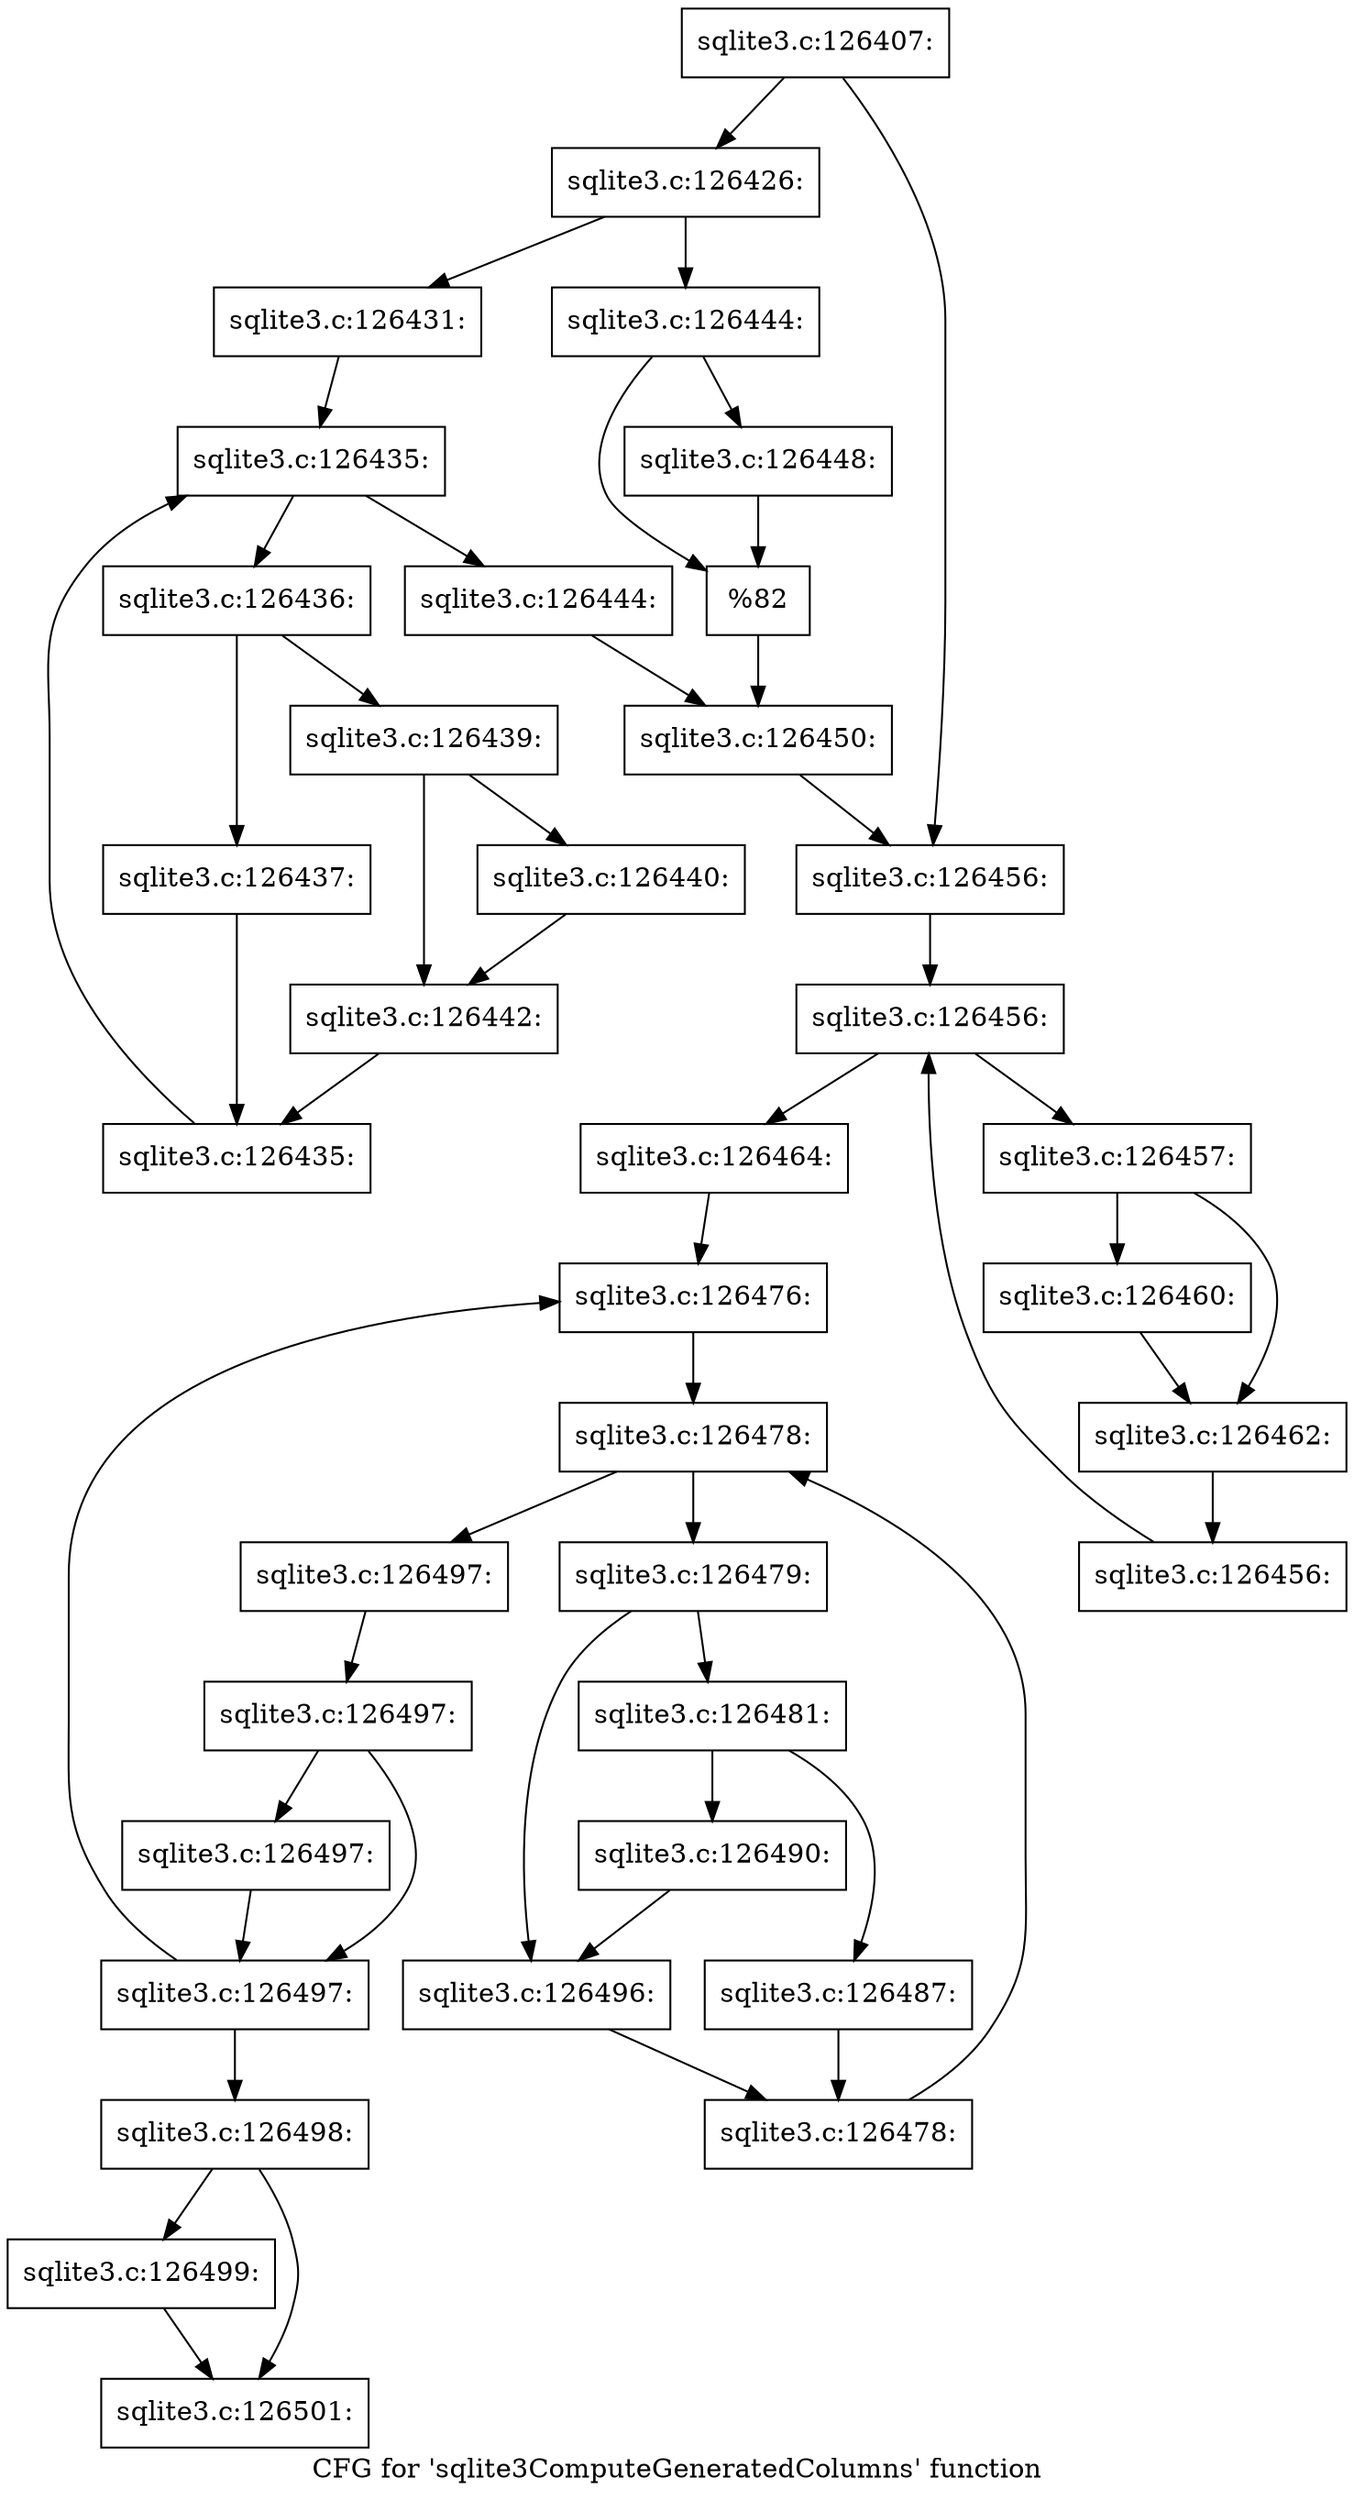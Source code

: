 digraph "CFG for 'sqlite3ComputeGeneratedColumns' function" {
	label="CFG for 'sqlite3ComputeGeneratedColumns' function";

	Node0x55c0f9f1a4d0 [shape=record,label="{sqlite3.c:126407:}"];
	Node0x55c0f9f1a4d0 -> Node0x55c0f9f2b350;
	Node0x55c0f9f1a4d0 -> Node0x55c0f9f2b3a0;
	Node0x55c0f9f2b350 [shape=record,label="{sqlite3.c:126426:}"];
	Node0x55c0f9f2b350 -> Node0x55c0f9f2be00;
	Node0x55c0f9f2b350 -> Node0x55c0f9f2bea0;
	Node0x55c0f9f2be00 [shape=record,label="{sqlite3.c:126431:}"];
	Node0x55c0f9f2be00 -> Node0x55c0f9f2d270;
	Node0x55c0f9f2d270 [shape=record,label="{sqlite3.c:126435:}"];
	Node0x55c0f9f2d270 -> Node0x55c0f9f2d490;
	Node0x55c0f9f2d270 -> Node0x55c0f9f2cfd0;
	Node0x55c0f9f2d490 [shape=record,label="{sqlite3.c:126436:}"];
	Node0x55c0f9f2d490 -> Node0x55c0f9f2d9f0;
	Node0x55c0f9f2d490 -> Node0x55c0f9f2da40;
	Node0x55c0f9f2d9f0 [shape=record,label="{sqlite3.c:126437:}"];
	Node0x55c0f9f2d9f0 -> Node0x55c0f9f2d400;
	Node0x55c0f9f2da40 [shape=record,label="{sqlite3.c:126439:}"];
	Node0x55c0f9f2da40 -> Node0x55c0f9f2e480;
	Node0x55c0f9f2da40 -> Node0x55c0f9f2e4d0;
	Node0x55c0f9f2e480 [shape=record,label="{sqlite3.c:126440:}"];
	Node0x55c0f9f2e480 -> Node0x55c0f9f2e4d0;
	Node0x55c0f9f2e4d0 [shape=record,label="{sqlite3.c:126442:}"];
	Node0x55c0f9f2e4d0 -> Node0x55c0f9f2d400;
	Node0x55c0f9f2d400 [shape=record,label="{sqlite3.c:126435:}"];
	Node0x55c0f9f2d400 -> Node0x55c0f9f2d270;
	Node0x55c0f9f2cfd0 [shape=record,label="{sqlite3.c:126444:}"];
	Node0x55c0f9f2cfd0 -> Node0x55c0f9f2be50;
	Node0x55c0f9f2bea0 [shape=record,label="{sqlite3.c:126444:}"];
	Node0x55c0f9f2bea0 -> Node0x55c0f9f2f910;
	Node0x55c0f9f2bea0 -> Node0x55c0f9f2f960;
	Node0x55c0f9f2f910 [shape=record,label="{sqlite3.c:126448:}"];
	Node0x55c0f9f2f910 -> Node0x55c0f9f2f960;
	Node0x55c0f9f2f960 [shape=record,label="{%82}"];
	Node0x55c0f9f2f960 -> Node0x55c0f9f2be50;
	Node0x55c0f9f2be50 [shape=record,label="{sqlite3.c:126450:}"];
	Node0x55c0f9f2be50 -> Node0x55c0f9f2b3a0;
	Node0x55c0f9f2b3a0 [shape=record,label="{sqlite3.c:126456:}"];
	Node0x55c0f9f2b3a0 -> Node0x55c0f9f30530;
	Node0x55c0f9f30530 [shape=record,label="{sqlite3.c:126456:}"];
	Node0x55c0f9f30530 -> Node0x55c0f9f30750;
	Node0x55c0f9f30530 -> Node0x55c0f9f30380;
	Node0x55c0f9f30750 [shape=record,label="{sqlite3.c:126457:}"];
	Node0x55c0f9f30750 -> Node0x55c0f9f30da0;
	Node0x55c0f9f30750 -> Node0x55c0f9f30df0;
	Node0x55c0f9f30da0 [shape=record,label="{sqlite3.c:126460:}"];
	Node0x55c0f9f30da0 -> Node0x55c0f9f30df0;
	Node0x55c0f9f30df0 [shape=record,label="{sqlite3.c:126462:}"];
	Node0x55c0f9f30df0 -> Node0x55c0f9f306c0;
	Node0x55c0f9f306c0 [shape=record,label="{sqlite3.c:126456:}"];
	Node0x55c0f9f306c0 -> Node0x55c0f9f30530;
	Node0x55c0f9f30380 [shape=record,label="{sqlite3.c:126464:}"];
	Node0x55c0f9f30380 -> Node0x55c0f9f334a0;
	Node0x55c0f9f334a0 [shape=record,label="{sqlite3.c:126476:}"];
	Node0x55c0f9f334a0 -> Node0x55c0f9f33980;
	Node0x55c0f9f33980 [shape=record,label="{sqlite3.c:126478:}"];
	Node0x55c0f9f33980 -> Node0x55c0f9f33ac0;
	Node0x55c0f9f33980 -> Node0x55c0f9f337d0;
	Node0x55c0f9f33ac0 [shape=record,label="{sqlite3.c:126479:}"];
	Node0x55c0f9f33ac0 -> Node0x55c0f9f34480;
	Node0x55c0f9f33ac0 -> Node0x55c0f9f344d0;
	Node0x55c0f9f34480 [shape=record,label="{sqlite3.c:126481:}"];
	Node0x55c0f9f34480 -> Node0x55c0f9f35cd0;
	Node0x55c0f9f34480 -> Node0x55c0f9f35d20;
	Node0x55c0f9f35cd0 [shape=record,label="{sqlite3.c:126487:}"];
	Node0x55c0f9f35cd0 -> Node0x55c0f9f33a30;
	Node0x55c0f9f35d20 [shape=record,label="{sqlite3.c:126490:}"];
	Node0x55c0f9f35d20 -> Node0x55c0f9f344d0;
	Node0x55c0f9f344d0 [shape=record,label="{sqlite3.c:126496:}"];
	Node0x55c0f9f344d0 -> Node0x55c0f9f33a30;
	Node0x55c0f9f33a30 [shape=record,label="{sqlite3.c:126478:}"];
	Node0x55c0f9f33a30 -> Node0x55c0f9f33980;
	Node0x55c0f9f337d0 [shape=record,label="{sqlite3.c:126497:}"];
	Node0x55c0f9f337d0 -> Node0x55c0f9f32bd0;
	Node0x55c0f9f32bd0 [shape=record,label="{sqlite3.c:126497:}"];
	Node0x55c0f9f32bd0 -> Node0x55c0f9f379e0;
	Node0x55c0f9f32bd0 -> Node0x55c0f9f37990;
	Node0x55c0f9f379e0 [shape=record,label="{sqlite3.c:126497:}"];
	Node0x55c0f9f379e0 -> Node0x55c0f9f37990;
	Node0x55c0f9f37990 [shape=record,label="{sqlite3.c:126497:}"];
	Node0x55c0f9f37990 -> Node0x55c0f9f334a0;
	Node0x55c0f9f37990 -> Node0x55c0f626ad50;
	Node0x55c0f626ad50 [shape=record,label="{sqlite3.c:126498:}"];
	Node0x55c0f626ad50 -> Node0x55c0f9f38090;
	Node0x55c0f626ad50 -> Node0x55c0f9f380e0;
	Node0x55c0f9f38090 [shape=record,label="{sqlite3.c:126499:}"];
	Node0x55c0f9f38090 -> Node0x55c0f9f380e0;
	Node0x55c0f9f380e0 [shape=record,label="{sqlite3.c:126501:}"];
}
